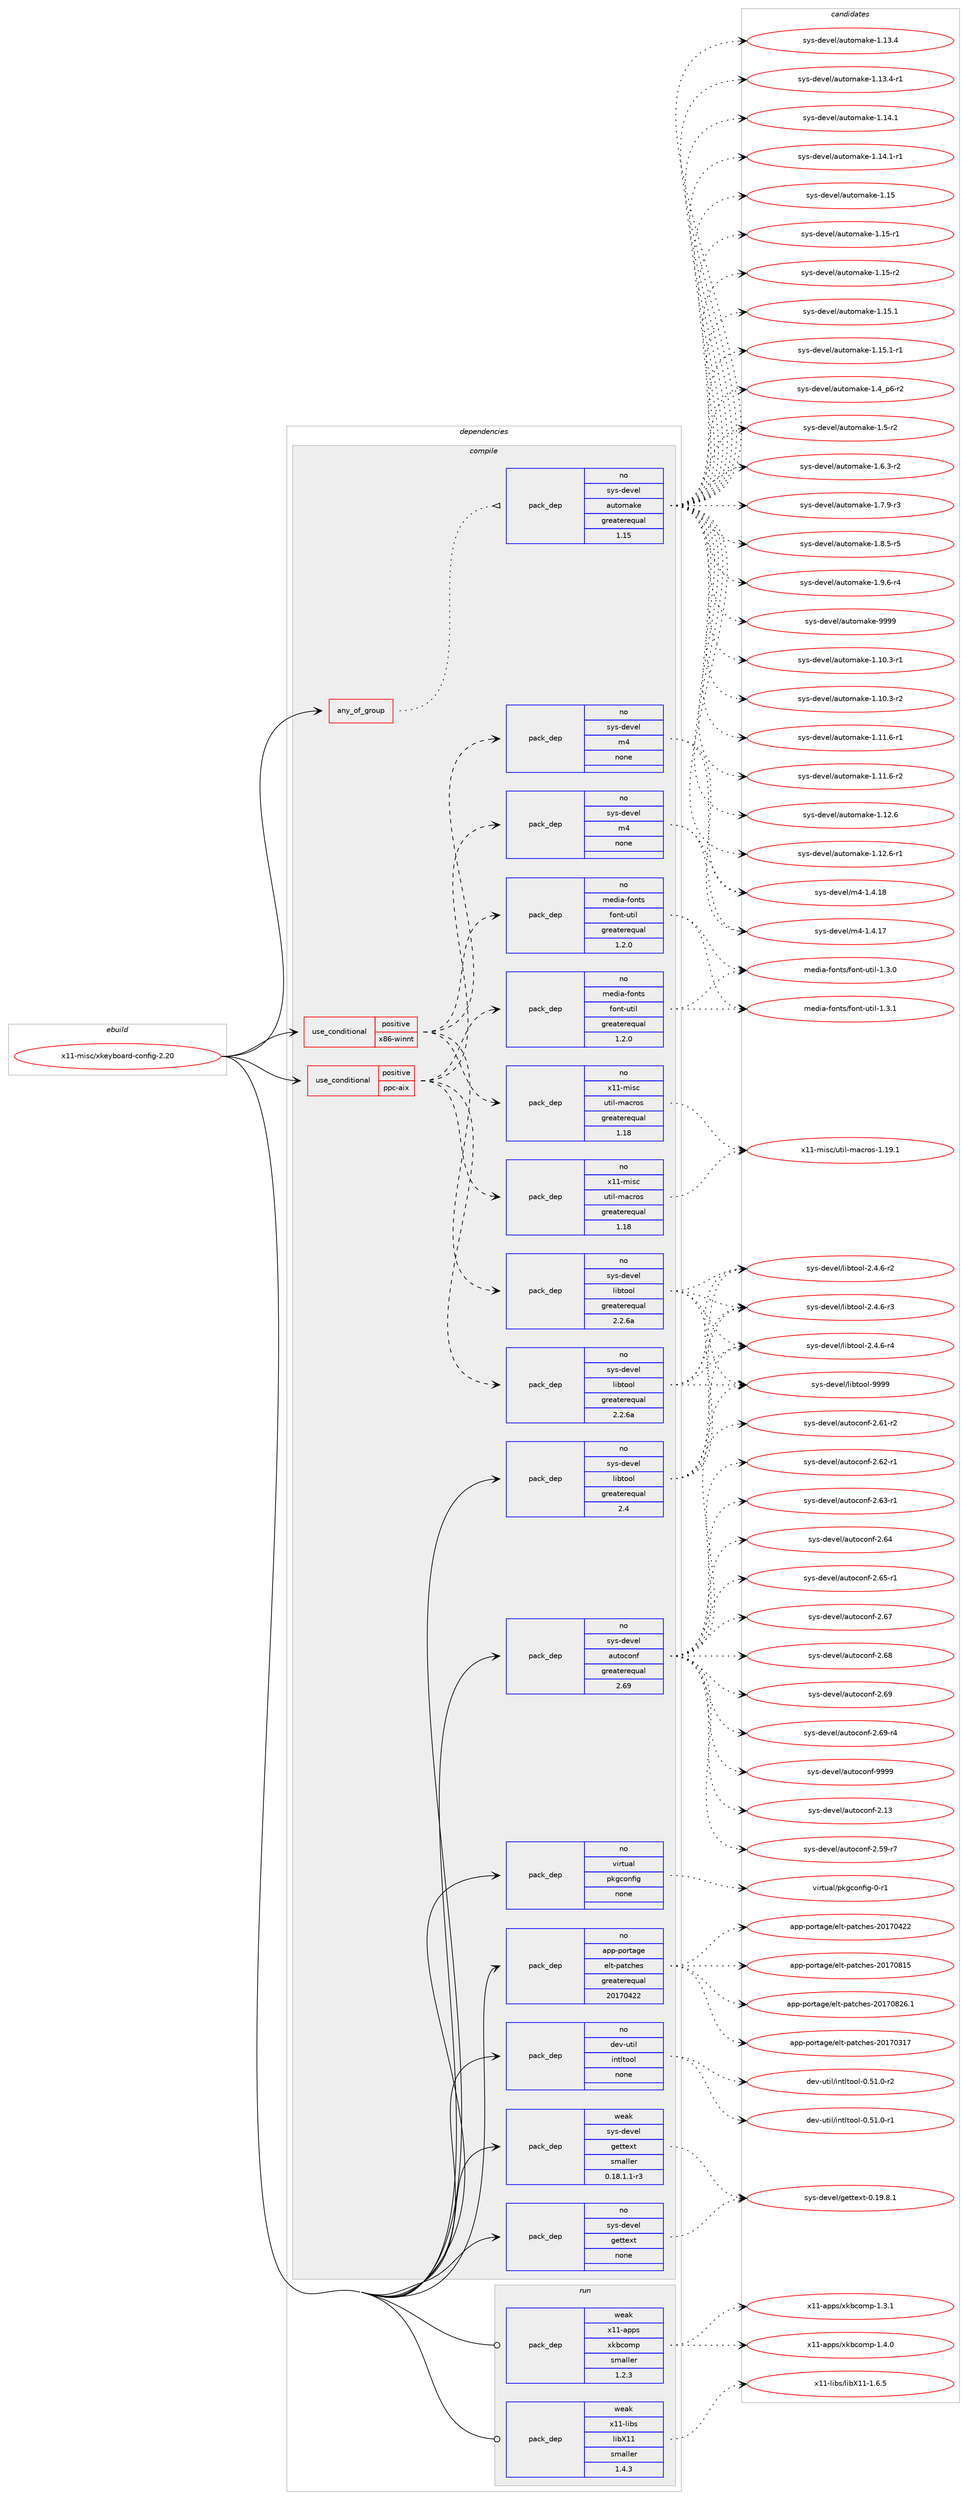 digraph prolog {

# *************
# Graph options
# *************

newrank=true;
concentrate=true;
compound=true;
graph [rankdir=LR,fontname=Helvetica,fontsize=10,ranksep=1.5];#, ranksep=2.5, nodesep=0.2];
edge  [arrowhead=vee];
node  [fontname=Helvetica,fontsize=10];

# **********
# The ebuild
# **********

subgraph cluster_leftcol {
color=gray;
rank=same;
label=<<i>ebuild</i>>;
id [label="x11-misc/xkeyboard-config-2.20", color=red, width=4, href="../x11-misc/xkeyboard-config-2.20.svg"];
}

# ****************
# The dependencies
# ****************

subgraph cluster_midcol {
color=gray;
label=<<i>dependencies</i>>;
subgraph cluster_compile {
fillcolor="#eeeeee";
style=filled;
label=<<i>compile</i>>;
subgraph any9526 {
dependency525200 [label=<<TABLE BORDER="0" CELLBORDER="1" CELLSPACING="0" CELLPADDING="4"><TR><TD CELLPADDING="10">any_of_group</TD></TR></TABLE>>, shape=none, color=red];subgraph pack391938 {
dependency525201 [label=<<TABLE BORDER="0" CELLBORDER="1" CELLSPACING="0" CELLPADDING="4" WIDTH="220"><TR><TD ROWSPAN="6" CELLPADDING="30">pack_dep</TD></TR><TR><TD WIDTH="110">no</TD></TR><TR><TD>sys-devel</TD></TR><TR><TD>automake</TD></TR><TR><TD>greaterequal</TD></TR><TR><TD>1.15</TD></TR></TABLE>>, shape=none, color=blue];
}
dependency525200:e -> dependency525201:w [weight=20,style="dotted",arrowhead="oinv"];
}
id:e -> dependency525200:w [weight=20,style="solid",arrowhead="vee"];
subgraph cond123393 {
dependency525202 [label=<<TABLE BORDER="0" CELLBORDER="1" CELLSPACING="0" CELLPADDING="4"><TR><TD ROWSPAN="3" CELLPADDING="10">use_conditional</TD></TR><TR><TD>positive</TD></TR><TR><TD>ppc-aix</TD></TR></TABLE>>, shape=none, color=red];
subgraph pack391939 {
dependency525203 [label=<<TABLE BORDER="0" CELLBORDER="1" CELLSPACING="0" CELLPADDING="4" WIDTH="220"><TR><TD ROWSPAN="6" CELLPADDING="30">pack_dep</TD></TR><TR><TD WIDTH="110">no</TD></TR><TR><TD>sys-devel</TD></TR><TR><TD>libtool</TD></TR><TR><TD>greaterequal</TD></TR><TR><TD>2.2.6a</TD></TR></TABLE>>, shape=none, color=blue];
}
dependency525202:e -> dependency525203:w [weight=20,style="dashed",arrowhead="vee"];
subgraph pack391940 {
dependency525204 [label=<<TABLE BORDER="0" CELLBORDER="1" CELLSPACING="0" CELLPADDING="4" WIDTH="220"><TR><TD ROWSPAN="6" CELLPADDING="30">pack_dep</TD></TR><TR><TD WIDTH="110">no</TD></TR><TR><TD>sys-devel</TD></TR><TR><TD>m4</TD></TR><TR><TD>none</TD></TR><TR><TD></TD></TR></TABLE>>, shape=none, color=blue];
}
dependency525202:e -> dependency525204:w [weight=20,style="dashed",arrowhead="vee"];
subgraph pack391941 {
dependency525205 [label=<<TABLE BORDER="0" CELLBORDER="1" CELLSPACING="0" CELLPADDING="4" WIDTH="220"><TR><TD ROWSPAN="6" CELLPADDING="30">pack_dep</TD></TR><TR><TD WIDTH="110">no</TD></TR><TR><TD>x11-misc</TD></TR><TR><TD>util-macros</TD></TR><TR><TD>greaterequal</TD></TR><TR><TD>1.18</TD></TR></TABLE>>, shape=none, color=blue];
}
dependency525202:e -> dependency525205:w [weight=20,style="dashed",arrowhead="vee"];
subgraph pack391942 {
dependency525206 [label=<<TABLE BORDER="0" CELLBORDER="1" CELLSPACING="0" CELLPADDING="4" WIDTH="220"><TR><TD ROWSPAN="6" CELLPADDING="30">pack_dep</TD></TR><TR><TD WIDTH="110">no</TD></TR><TR><TD>media-fonts</TD></TR><TR><TD>font-util</TD></TR><TR><TD>greaterequal</TD></TR><TR><TD>1.2.0</TD></TR></TABLE>>, shape=none, color=blue];
}
dependency525202:e -> dependency525206:w [weight=20,style="dashed",arrowhead="vee"];
}
id:e -> dependency525202:w [weight=20,style="solid",arrowhead="vee"];
subgraph cond123394 {
dependency525207 [label=<<TABLE BORDER="0" CELLBORDER="1" CELLSPACING="0" CELLPADDING="4"><TR><TD ROWSPAN="3" CELLPADDING="10">use_conditional</TD></TR><TR><TD>positive</TD></TR><TR><TD>x86-winnt</TD></TR></TABLE>>, shape=none, color=red];
subgraph pack391943 {
dependency525208 [label=<<TABLE BORDER="0" CELLBORDER="1" CELLSPACING="0" CELLPADDING="4" WIDTH="220"><TR><TD ROWSPAN="6" CELLPADDING="30">pack_dep</TD></TR><TR><TD WIDTH="110">no</TD></TR><TR><TD>sys-devel</TD></TR><TR><TD>libtool</TD></TR><TR><TD>greaterequal</TD></TR><TR><TD>2.2.6a</TD></TR></TABLE>>, shape=none, color=blue];
}
dependency525207:e -> dependency525208:w [weight=20,style="dashed",arrowhead="vee"];
subgraph pack391944 {
dependency525209 [label=<<TABLE BORDER="0" CELLBORDER="1" CELLSPACING="0" CELLPADDING="4" WIDTH="220"><TR><TD ROWSPAN="6" CELLPADDING="30">pack_dep</TD></TR><TR><TD WIDTH="110">no</TD></TR><TR><TD>sys-devel</TD></TR><TR><TD>m4</TD></TR><TR><TD>none</TD></TR><TR><TD></TD></TR></TABLE>>, shape=none, color=blue];
}
dependency525207:e -> dependency525209:w [weight=20,style="dashed",arrowhead="vee"];
subgraph pack391945 {
dependency525210 [label=<<TABLE BORDER="0" CELLBORDER="1" CELLSPACING="0" CELLPADDING="4" WIDTH="220"><TR><TD ROWSPAN="6" CELLPADDING="30">pack_dep</TD></TR><TR><TD WIDTH="110">no</TD></TR><TR><TD>x11-misc</TD></TR><TR><TD>util-macros</TD></TR><TR><TD>greaterequal</TD></TR><TR><TD>1.18</TD></TR></TABLE>>, shape=none, color=blue];
}
dependency525207:e -> dependency525210:w [weight=20,style="dashed",arrowhead="vee"];
subgraph pack391946 {
dependency525211 [label=<<TABLE BORDER="0" CELLBORDER="1" CELLSPACING="0" CELLPADDING="4" WIDTH="220"><TR><TD ROWSPAN="6" CELLPADDING="30">pack_dep</TD></TR><TR><TD WIDTH="110">no</TD></TR><TR><TD>media-fonts</TD></TR><TR><TD>font-util</TD></TR><TR><TD>greaterequal</TD></TR><TR><TD>1.2.0</TD></TR></TABLE>>, shape=none, color=blue];
}
dependency525207:e -> dependency525211:w [weight=20,style="dashed",arrowhead="vee"];
}
id:e -> dependency525207:w [weight=20,style="solid",arrowhead="vee"];
subgraph pack391947 {
dependency525212 [label=<<TABLE BORDER="0" CELLBORDER="1" CELLSPACING="0" CELLPADDING="4" WIDTH="220"><TR><TD ROWSPAN="6" CELLPADDING="30">pack_dep</TD></TR><TR><TD WIDTH="110">no</TD></TR><TR><TD>app-portage</TD></TR><TR><TD>elt-patches</TD></TR><TR><TD>greaterequal</TD></TR><TR><TD>20170422</TD></TR></TABLE>>, shape=none, color=blue];
}
id:e -> dependency525212:w [weight=20,style="solid",arrowhead="vee"];
subgraph pack391948 {
dependency525213 [label=<<TABLE BORDER="0" CELLBORDER="1" CELLSPACING="0" CELLPADDING="4" WIDTH="220"><TR><TD ROWSPAN="6" CELLPADDING="30">pack_dep</TD></TR><TR><TD WIDTH="110">no</TD></TR><TR><TD>dev-util</TD></TR><TR><TD>intltool</TD></TR><TR><TD>none</TD></TR><TR><TD></TD></TR></TABLE>>, shape=none, color=blue];
}
id:e -> dependency525213:w [weight=20,style="solid",arrowhead="vee"];
subgraph pack391949 {
dependency525214 [label=<<TABLE BORDER="0" CELLBORDER="1" CELLSPACING="0" CELLPADDING="4" WIDTH="220"><TR><TD ROWSPAN="6" CELLPADDING="30">pack_dep</TD></TR><TR><TD WIDTH="110">no</TD></TR><TR><TD>sys-devel</TD></TR><TR><TD>autoconf</TD></TR><TR><TD>greaterequal</TD></TR><TR><TD>2.69</TD></TR></TABLE>>, shape=none, color=blue];
}
id:e -> dependency525214:w [weight=20,style="solid",arrowhead="vee"];
subgraph pack391950 {
dependency525215 [label=<<TABLE BORDER="0" CELLBORDER="1" CELLSPACING="0" CELLPADDING="4" WIDTH="220"><TR><TD ROWSPAN="6" CELLPADDING="30">pack_dep</TD></TR><TR><TD WIDTH="110">no</TD></TR><TR><TD>sys-devel</TD></TR><TR><TD>gettext</TD></TR><TR><TD>none</TD></TR><TR><TD></TD></TR></TABLE>>, shape=none, color=blue];
}
id:e -> dependency525215:w [weight=20,style="solid",arrowhead="vee"];
subgraph pack391951 {
dependency525216 [label=<<TABLE BORDER="0" CELLBORDER="1" CELLSPACING="0" CELLPADDING="4" WIDTH="220"><TR><TD ROWSPAN="6" CELLPADDING="30">pack_dep</TD></TR><TR><TD WIDTH="110">no</TD></TR><TR><TD>sys-devel</TD></TR><TR><TD>libtool</TD></TR><TR><TD>greaterequal</TD></TR><TR><TD>2.4</TD></TR></TABLE>>, shape=none, color=blue];
}
id:e -> dependency525216:w [weight=20,style="solid",arrowhead="vee"];
subgraph pack391952 {
dependency525217 [label=<<TABLE BORDER="0" CELLBORDER="1" CELLSPACING="0" CELLPADDING="4" WIDTH="220"><TR><TD ROWSPAN="6" CELLPADDING="30">pack_dep</TD></TR><TR><TD WIDTH="110">no</TD></TR><TR><TD>virtual</TD></TR><TR><TD>pkgconfig</TD></TR><TR><TD>none</TD></TR><TR><TD></TD></TR></TABLE>>, shape=none, color=blue];
}
id:e -> dependency525217:w [weight=20,style="solid",arrowhead="vee"];
subgraph pack391953 {
dependency525218 [label=<<TABLE BORDER="0" CELLBORDER="1" CELLSPACING="0" CELLPADDING="4" WIDTH="220"><TR><TD ROWSPAN="6" CELLPADDING="30">pack_dep</TD></TR><TR><TD WIDTH="110">weak</TD></TR><TR><TD>sys-devel</TD></TR><TR><TD>gettext</TD></TR><TR><TD>smaller</TD></TR><TR><TD>0.18.1.1-r3</TD></TR></TABLE>>, shape=none, color=blue];
}
id:e -> dependency525218:w [weight=20,style="solid",arrowhead="vee"];
}
subgraph cluster_compileandrun {
fillcolor="#eeeeee";
style=filled;
label=<<i>compile and run</i>>;
}
subgraph cluster_run {
fillcolor="#eeeeee";
style=filled;
label=<<i>run</i>>;
subgraph pack391954 {
dependency525219 [label=<<TABLE BORDER="0" CELLBORDER="1" CELLSPACING="0" CELLPADDING="4" WIDTH="220"><TR><TD ROWSPAN="6" CELLPADDING="30">pack_dep</TD></TR><TR><TD WIDTH="110">weak</TD></TR><TR><TD>x11-apps</TD></TR><TR><TD>xkbcomp</TD></TR><TR><TD>smaller</TD></TR><TR><TD>1.2.3</TD></TR></TABLE>>, shape=none, color=blue];
}
id:e -> dependency525219:w [weight=20,style="solid",arrowhead="odot"];
subgraph pack391955 {
dependency525220 [label=<<TABLE BORDER="0" CELLBORDER="1" CELLSPACING="0" CELLPADDING="4" WIDTH="220"><TR><TD ROWSPAN="6" CELLPADDING="30">pack_dep</TD></TR><TR><TD WIDTH="110">weak</TD></TR><TR><TD>x11-libs</TD></TR><TR><TD>libX11</TD></TR><TR><TD>smaller</TD></TR><TR><TD>1.4.3</TD></TR></TABLE>>, shape=none, color=blue];
}
id:e -> dependency525220:w [weight=20,style="solid",arrowhead="odot"];
}
}

# **************
# The candidates
# **************

subgraph cluster_choices {
rank=same;
color=gray;
label=<<i>candidates</i>>;

subgraph choice391938 {
color=black;
nodesep=1;
choice11512111545100101118101108479711711611110997107101454946494846514511449 [label="sys-devel/automake-1.10.3-r1", color=red, width=4,href="../sys-devel/automake-1.10.3-r1.svg"];
choice11512111545100101118101108479711711611110997107101454946494846514511450 [label="sys-devel/automake-1.10.3-r2", color=red, width=4,href="../sys-devel/automake-1.10.3-r2.svg"];
choice11512111545100101118101108479711711611110997107101454946494946544511449 [label="sys-devel/automake-1.11.6-r1", color=red, width=4,href="../sys-devel/automake-1.11.6-r1.svg"];
choice11512111545100101118101108479711711611110997107101454946494946544511450 [label="sys-devel/automake-1.11.6-r2", color=red, width=4,href="../sys-devel/automake-1.11.6-r2.svg"];
choice1151211154510010111810110847971171161111099710710145494649504654 [label="sys-devel/automake-1.12.6", color=red, width=4,href="../sys-devel/automake-1.12.6.svg"];
choice11512111545100101118101108479711711611110997107101454946495046544511449 [label="sys-devel/automake-1.12.6-r1", color=red, width=4,href="../sys-devel/automake-1.12.6-r1.svg"];
choice1151211154510010111810110847971171161111099710710145494649514652 [label="sys-devel/automake-1.13.4", color=red, width=4,href="../sys-devel/automake-1.13.4.svg"];
choice11512111545100101118101108479711711611110997107101454946495146524511449 [label="sys-devel/automake-1.13.4-r1", color=red, width=4,href="../sys-devel/automake-1.13.4-r1.svg"];
choice1151211154510010111810110847971171161111099710710145494649524649 [label="sys-devel/automake-1.14.1", color=red, width=4,href="../sys-devel/automake-1.14.1.svg"];
choice11512111545100101118101108479711711611110997107101454946495246494511449 [label="sys-devel/automake-1.14.1-r1", color=red, width=4,href="../sys-devel/automake-1.14.1-r1.svg"];
choice115121115451001011181011084797117116111109971071014549464953 [label="sys-devel/automake-1.15", color=red, width=4,href="../sys-devel/automake-1.15.svg"];
choice1151211154510010111810110847971171161111099710710145494649534511449 [label="sys-devel/automake-1.15-r1", color=red, width=4,href="../sys-devel/automake-1.15-r1.svg"];
choice1151211154510010111810110847971171161111099710710145494649534511450 [label="sys-devel/automake-1.15-r2", color=red, width=4,href="../sys-devel/automake-1.15-r2.svg"];
choice1151211154510010111810110847971171161111099710710145494649534649 [label="sys-devel/automake-1.15.1", color=red, width=4,href="../sys-devel/automake-1.15.1.svg"];
choice11512111545100101118101108479711711611110997107101454946495346494511449 [label="sys-devel/automake-1.15.1-r1", color=red, width=4,href="../sys-devel/automake-1.15.1-r1.svg"];
choice115121115451001011181011084797117116111109971071014549465295112544511450 [label="sys-devel/automake-1.4_p6-r2", color=red, width=4,href="../sys-devel/automake-1.4_p6-r2.svg"];
choice11512111545100101118101108479711711611110997107101454946534511450 [label="sys-devel/automake-1.5-r2", color=red, width=4,href="../sys-devel/automake-1.5-r2.svg"];
choice115121115451001011181011084797117116111109971071014549465446514511450 [label="sys-devel/automake-1.6.3-r2", color=red, width=4,href="../sys-devel/automake-1.6.3-r2.svg"];
choice115121115451001011181011084797117116111109971071014549465546574511451 [label="sys-devel/automake-1.7.9-r3", color=red, width=4,href="../sys-devel/automake-1.7.9-r3.svg"];
choice115121115451001011181011084797117116111109971071014549465646534511453 [label="sys-devel/automake-1.8.5-r5", color=red, width=4,href="../sys-devel/automake-1.8.5-r5.svg"];
choice115121115451001011181011084797117116111109971071014549465746544511452 [label="sys-devel/automake-1.9.6-r4", color=red, width=4,href="../sys-devel/automake-1.9.6-r4.svg"];
choice115121115451001011181011084797117116111109971071014557575757 [label="sys-devel/automake-9999", color=red, width=4,href="../sys-devel/automake-9999.svg"];
dependency525201:e -> choice11512111545100101118101108479711711611110997107101454946494846514511449:w [style=dotted,weight="100"];
dependency525201:e -> choice11512111545100101118101108479711711611110997107101454946494846514511450:w [style=dotted,weight="100"];
dependency525201:e -> choice11512111545100101118101108479711711611110997107101454946494946544511449:w [style=dotted,weight="100"];
dependency525201:e -> choice11512111545100101118101108479711711611110997107101454946494946544511450:w [style=dotted,weight="100"];
dependency525201:e -> choice1151211154510010111810110847971171161111099710710145494649504654:w [style=dotted,weight="100"];
dependency525201:e -> choice11512111545100101118101108479711711611110997107101454946495046544511449:w [style=dotted,weight="100"];
dependency525201:e -> choice1151211154510010111810110847971171161111099710710145494649514652:w [style=dotted,weight="100"];
dependency525201:e -> choice11512111545100101118101108479711711611110997107101454946495146524511449:w [style=dotted,weight="100"];
dependency525201:e -> choice1151211154510010111810110847971171161111099710710145494649524649:w [style=dotted,weight="100"];
dependency525201:e -> choice11512111545100101118101108479711711611110997107101454946495246494511449:w [style=dotted,weight="100"];
dependency525201:e -> choice115121115451001011181011084797117116111109971071014549464953:w [style=dotted,weight="100"];
dependency525201:e -> choice1151211154510010111810110847971171161111099710710145494649534511449:w [style=dotted,weight="100"];
dependency525201:e -> choice1151211154510010111810110847971171161111099710710145494649534511450:w [style=dotted,weight="100"];
dependency525201:e -> choice1151211154510010111810110847971171161111099710710145494649534649:w [style=dotted,weight="100"];
dependency525201:e -> choice11512111545100101118101108479711711611110997107101454946495346494511449:w [style=dotted,weight="100"];
dependency525201:e -> choice115121115451001011181011084797117116111109971071014549465295112544511450:w [style=dotted,weight="100"];
dependency525201:e -> choice11512111545100101118101108479711711611110997107101454946534511450:w [style=dotted,weight="100"];
dependency525201:e -> choice115121115451001011181011084797117116111109971071014549465446514511450:w [style=dotted,weight="100"];
dependency525201:e -> choice115121115451001011181011084797117116111109971071014549465546574511451:w [style=dotted,weight="100"];
dependency525201:e -> choice115121115451001011181011084797117116111109971071014549465646534511453:w [style=dotted,weight="100"];
dependency525201:e -> choice115121115451001011181011084797117116111109971071014549465746544511452:w [style=dotted,weight="100"];
dependency525201:e -> choice115121115451001011181011084797117116111109971071014557575757:w [style=dotted,weight="100"];
}
subgraph choice391939 {
color=black;
nodesep=1;
choice1151211154510010111810110847108105981161111111084550465246544511450 [label="sys-devel/libtool-2.4.6-r2", color=red, width=4,href="../sys-devel/libtool-2.4.6-r2.svg"];
choice1151211154510010111810110847108105981161111111084550465246544511451 [label="sys-devel/libtool-2.4.6-r3", color=red, width=4,href="../sys-devel/libtool-2.4.6-r3.svg"];
choice1151211154510010111810110847108105981161111111084550465246544511452 [label="sys-devel/libtool-2.4.6-r4", color=red, width=4,href="../sys-devel/libtool-2.4.6-r4.svg"];
choice1151211154510010111810110847108105981161111111084557575757 [label="sys-devel/libtool-9999", color=red, width=4,href="../sys-devel/libtool-9999.svg"];
dependency525203:e -> choice1151211154510010111810110847108105981161111111084550465246544511450:w [style=dotted,weight="100"];
dependency525203:e -> choice1151211154510010111810110847108105981161111111084550465246544511451:w [style=dotted,weight="100"];
dependency525203:e -> choice1151211154510010111810110847108105981161111111084550465246544511452:w [style=dotted,weight="100"];
dependency525203:e -> choice1151211154510010111810110847108105981161111111084557575757:w [style=dotted,weight="100"];
}
subgraph choice391940 {
color=black;
nodesep=1;
choice11512111545100101118101108471095245494652464955 [label="sys-devel/m4-1.4.17", color=red, width=4,href="../sys-devel/m4-1.4.17.svg"];
choice11512111545100101118101108471095245494652464956 [label="sys-devel/m4-1.4.18", color=red, width=4,href="../sys-devel/m4-1.4.18.svg"];
dependency525204:e -> choice11512111545100101118101108471095245494652464955:w [style=dotted,weight="100"];
dependency525204:e -> choice11512111545100101118101108471095245494652464956:w [style=dotted,weight="100"];
}
subgraph choice391941 {
color=black;
nodesep=1;
choice120494945109105115994711711610510845109979911411111545494649574649 [label="x11-misc/util-macros-1.19.1", color=red, width=4,href="../x11-misc/util-macros-1.19.1.svg"];
dependency525205:e -> choice120494945109105115994711711610510845109979911411111545494649574649:w [style=dotted,weight="100"];
}
subgraph choice391942 {
color=black;
nodesep=1;
choice10910110010597451021111101161154710211111011645117116105108454946514648 [label="media-fonts/font-util-1.3.0", color=red, width=4,href="../media-fonts/font-util-1.3.0.svg"];
choice10910110010597451021111101161154710211111011645117116105108454946514649 [label="media-fonts/font-util-1.3.1", color=red, width=4,href="../media-fonts/font-util-1.3.1.svg"];
dependency525206:e -> choice10910110010597451021111101161154710211111011645117116105108454946514648:w [style=dotted,weight="100"];
dependency525206:e -> choice10910110010597451021111101161154710211111011645117116105108454946514649:w [style=dotted,weight="100"];
}
subgraph choice391943 {
color=black;
nodesep=1;
choice1151211154510010111810110847108105981161111111084550465246544511450 [label="sys-devel/libtool-2.4.6-r2", color=red, width=4,href="../sys-devel/libtool-2.4.6-r2.svg"];
choice1151211154510010111810110847108105981161111111084550465246544511451 [label="sys-devel/libtool-2.4.6-r3", color=red, width=4,href="../sys-devel/libtool-2.4.6-r3.svg"];
choice1151211154510010111810110847108105981161111111084550465246544511452 [label="sys-devel/libtool-2.4.6-r4", color=red, width=4,href="../sys-devel/libtool-2.4.6-r4.svg"];
choice1151211154510010111810110847108105981161111111084557575757 [label="sys-devel/libtool-9999", color=red, width=4,href="../sys-devel/libtool-9999.svg"];
dependency525208:e -> choice1151211154510010111810110847108105981161111111084550465246544511450:w [style=dotted,weight="100"];
dependency525208:e -> choice1151211154510010111810110847108105981161111111084550465246544511451:w [style=dotted,weight="100"];
dependency525208:e -> choice1151211154510010111810110847108105981161111111084550465246544511452:w [style=dotted,weight="100"];
dependency525208:e -> choice1151211154510010111810110847108105981161111111084557575757:w [style=dotted,weight="100"];
}
subgraph choice391944 {
color=black;
nodesep=1;
choice11512111545100101118101108471095245494652464955 [label="sys-devel/m4-1.4.17", color=red, width=4,href="../sys-devel/m4-1.4.17.svg"];
choice11512111545100101118101108471095245494652464956 [label="sys-devel/m4-1.4.18", color=red, width=4,href="../sys-devel/m4-1.4.18.svg"];
dependency525209:e -> choice11512111545100101118101108471095245494652464955:w [style=dotted,weight="100"];
dependency525209:e -> choice11512111545100101118101108471095245494652464956:w [style=dotted,weight="100"];
}
subgraph choice391945 {
color=black;
nodesep=1;
choice120494945109105115994711711610510845109979911411111545494649574649 [label="x11-misc/util-macros-1.19.1", color=red, width=4,href="../x11-misc/util-macros-1.19.1.svg"];
dependency525210:e -> choice120494945109105115994711711610510845109979911411111545494649574649:w [style=dotted,weight="100"];
}
subgraph choice391946 {
color=black;
nodesep=1;
choice10910110010597451021111101161154710211111011645117116105108454946514648 [label="media-fonts/font-util-1.3.0", color=red, width=4,href="../media-fonts/font-util-1.3.0.svg"];
choice10910110010597451021111101161154710211111011645117116105108454946514649 [label="media-fonts/font-util-1.3.1", color=red, width=4,href="../media-fonts/font-util-1.3.1.svg"];
dependency525211:e -> choice10910110010597451021111101161154710211111011645117116105108454946514648:w [style=dotted,weight="100"];
dependency525211:e -> choice10910110010597451021111101161154710211111011645117116105108454946514649:w [style=dotted,weight="100"];
}
subgraph choice391947 {
color=black;
nodesep=1;
choice97112112451121111141169710310147101108116451129711699104101115455048495548514955 [label="app-portage/elt-patches-20170317", color=red, width=4,href="../app-portage/elt-patches-20170317.svg"];
choice97112112451121111141169710310147101108116451129711699104101115455048495548525050 [label="app-portage/elt-patches-20170422", color=red, width=4,href="../app-portage/elt-patches-20170422.svg"];
choice97112112451121111141169710310147101108116451129711699104101115455048495548564953 [label="app-portage/elt-patches-20170815", color=red, width=4,href="../app-portage/elt-patches-20170815.svg"];
choice971121124511211111411697103101471011081164511297116991041011154550484955485650544649 [label="app-portage/elt-patches-20170826.1", color=red, width=4,href="../app-portage/elt-patches-20170826.1.svg"];
dependency525212:e -> choice97112112451121111141169710310147101108116451129711699104101115455048495548514955:w [style=dotted,weight="100"];
dependency525212:e -> choice97112112451121111141169710310147101108116451129711699104101115455048495548525050:w [style=dotted,weight="100"];
dependency525212:e -> choice97112112451121111141169710310147101108116451129711699104101115455048495548564953:w [style=dotted,weight="100"];
dependency525212:e -> choice971121124511211111411697103101471011081164511297116991041011154550484955485650544649:w [style=dotted,weight="100"];
}
subgraph choice391948 {
color=black;
nodesep=1;
choice1001011184511711610510847105110116108116111111108454846534946484511449 [label="dev-util/intltool-0.51.0-r1", color=red, width=4,href="../dev-util/intltool-0.51.0-r1.svg"];
choice1001011184511711610510847105110116108116111111108454846534946484511450 [label="dev-util/intltool-0.51.0-r2", color=red, width=4,href="../dev-util/intltool-0.51.0-r2.svg"];
dependency525213:e -> choice1001011184511711610510847105110116108116111111108454846534946484511449:w [style=dotted,weight="100"];
dependency525213:e -> choice1001011184511711610510847105110116108116111111108454846534946484511450:w [style=dotted,weight="100"];
}
subgraph choice391949 {
color=black;
nodesep=1;
choice115121115451001011181011084797117116111991111101024550464951 [label="sys-devel/autoconf-2.13", color=red, width=4,href="../sys-devel/autoconf-2.13.svg"];
choice1151211154510010111810110847971171161119911111010245504653574511455 [label="sys-devel/autoconf-2.59-r7", color=red, width=4,href="../sys-devel/autoconf-2.59-r7.svg"];
choice1151211154510010111810110847971171161119911111010245504654494511450 [label="sys-devel/autoconf-2.61-r2", color=red, width=4,href="../sys-devel/autoconf-2.61-r2.svg"];
choice1151211154510010111810110847971171161119911111010245504654504511449 [label="sys-devel/autoconf-2.62-r1", color=red, width=4,href="../sys-devel/autoconf-2.62-r1.svg"];
choice1151211154510010111810110847971171161119911111010245504654514511449 [label="sys-devel/autoconf-2.63-r1", color=red, width=4,href="../sys-devel/autoconf-2.63-r1.svg"];
choice115121115451001011181011084797117116111991111101024550465452 [label="sys-devel/autoconf-2.64", color=red, width=4,href="../sys-devel/autoconf-2.64.svg"];
choice1151211154510010111810110847971171161119911111010245504654534511449 [label="sys-devel/autoconf-2.65-r1", color=red, width=4,href="../sys-devel/autoconf-2.65-r1.svg"];
choice115121115451001011181011084797117116111991111101024550465455 [label="sys-devel/autoconf-2.67", color=red, width=4,href="../sys-devel/autoconf-2.67.svg"];
choice115121115451001011181011084797117116111991111101024550465456 [label="sys-devel/autoconf-2.68", color=red, width=4,href="../sys-devel/autoconf-2.68.svg"];
choice115121115451001011181011084797117116111991111101024550465457 [label="sys-devel/autoconf-2.69", color=red, width=4,href="../sys-devel/autoconf-2.69.svg"];
choice1151211154510010111810110847971171161119911111010245504654574511452 [label="sys-devel/autoconf-2.69-r4", color=red, width=4,href="../sys-devel/autoconf-2.69-r4.svg"];
choice115121115451001011181011084797117116111991111101024557575757 [label="sys-devel/autoconf-9999", color=red, width=4,href="../sys-devel/autoconf-9999.svg"];
dependency525214:e -> choice115121115451001011181011084797117116111991111101024550464951:w [style=dotted,weight="100"];
dependency525214:e -> choice1151211154510010111810110847971171161119911111010245504653574511455:w [style=dotted,weight="100"];
dependency525214:e -> choice1151211154510010111810110847971171161119911111010245504654494511450:w [style=dotted,weight="100"];
dependency525214:e -> choice1151211154510010111810110847971171161119911111010245504654504511449:w [style=dotted,weight="100"];
dependency525214:e -> choice1151211154510010111810110847971171161119911111010245504654514511449:w [style=dotted,weight="100"];
dependency525214:e -> choice115121115451001011181011084797117116111991111101024550465452:w [style=dotted,weight="100"];
dependency525214:e -> choice1151211154510010111810110847971171161119911111010245504654534511449:w [style=dotted,weight="100"];
dependency525214:e -> choice115121115451001011181011084797117116111991111101024550465455:w [style=dotted,weight="100"];
dependency525214:e -> choice115121115451001011181011084797117116111991111101024550465456:w [style=dotted,weight="100"];
dependency525214:e -> choice115121115451001011181011084797117116111991111101024550465457:w [style=dotted,weight="100"];
dependency525214:e -> choice1151211154510010111810110847971171161119911111010245504654574511452:w [style=dotted,weight="100"];
dependency525214:e -> choice115121115451001011181011084797117116111991111101024557575757:w [style=dotted,weight="100"];
}
subgraph choice391950 {
color=black;
nodesep=1;
choice1151211154510010111810110847103101116116101120116454846495746564649 [label="sys-devel/gettext-0.19.8.1", color=red, width=4,href="../sys-devel/gettext-0.19.8.1.svg"];
dependency525215:e -> choice1151211154510010111810110847103101116116101120116454846495746564649:w [style=dotted,weight="100"];
}
subgraph choice391951 {
color=black;
nodesep=1;
choice1151211154510010111810110847108105981161111111084550465246544511450 [label="sys-devel/libtool-2.4.6-r2", color=red, width=4,href="../sys-devel/libtool-2.4.6-r2.svg"];
choice1151211154510010111810110847108105981161111111084550465246544511451 [label="sys-devel/libtool-2.4.6-r3", color=red, width=4,href="../sys-devel/libtool-2.4.6-r3.svg"];
choice1151211154510010111810110847108105981161111111084550465246544511452 [label="sys-devel/libtool-2.4.6-r4", color=red, width=4,href="../sys-devel/libtool-2.4.6-r4.svg"];
choice1151211154510010111810110847108105981161111111084557575757 [label="sys-devel/libtool-9999", color=red, width=4,href="../sys-devel/libtool-9999.svg"];
dependency525216:e -> choice1151211154510010111810110847108105981161111111084550465246544511450:w [style=dotted,weight="100"];
dependency525216:e -> choice1151211154510010111810110847108105981161111111084550465246544511451:w [style=dotted,weight="100"];
dependency525216:e -> choice1151211154510010111810110847108105981161111111084550465246544511452:w [style=dotted,weight="100"];
dependency525216:e -> choice1151211154510010111810110847108105981161111111084557575757:w [style=dotted,weight="100"];
}
subgraph choice391952 {
color=black;
nodesep=1;
choice11810511411611797108471121071039911111010210510345484511449 [label="virtual/pkgconfig-0-r1", color=red, width=4,href="../virtual/pkgconfig-0-r1.svg"];
dependency525217:e -> choice11810511411611797108471121071039911111010210510345484511449:w [style=dotted,weight="100"];
}
subgraph choice391953 {
color=black;
nodesep=1;
choice1151211154510010111810110847103101116116101120116454846495746564649 [label="sys-devel/gettext-0.19.8.1", color=red, width=4,href="../sys-devel/gettext-0.19.8.1.svg"];
dependency525218:e -> choice1151211154510010111810110847103101116116101120116454846495746564649:w [style=dotted,weight="100"];
}
subgraph choice391954 {
color=black;
nodesep=1;
choice12049494597112112115471201079899111109112454946514649 [label="x11-apps/xkbcomp-1.3.1", color=red, width=4,href="../x11-apps/xkbcomp-1.3.1.svg"];
choice12049494597112112115471201079899111109112454946524648 [label="x11-apps/xkbcomp-1.4.0", color=red, width=4,href="../x11-apps/xkbcomp-1.4.0.svg"];
dependency525219:e -> choice12049494597112112115471201079899111109112454946514649:w [style=dotted,weight="100"];
dependency525219:e -> choice12049494597112112115471201079899111109112454946524648:w [style=dotted,weight="100"];
}
subgraph choice391955 {
color=black;
nodesep=1;
choice120494945108105981154710810598884949454946544653 [label="x11-libs/libX11-1.6.5", color=red, width=4,href="../x11-libs/libX11-1.6.5.svg"];
dependency525220:e -> choice120494945108105981154710810598884949454946544653:w [style=dotted,weight="100"];
}
}

}
